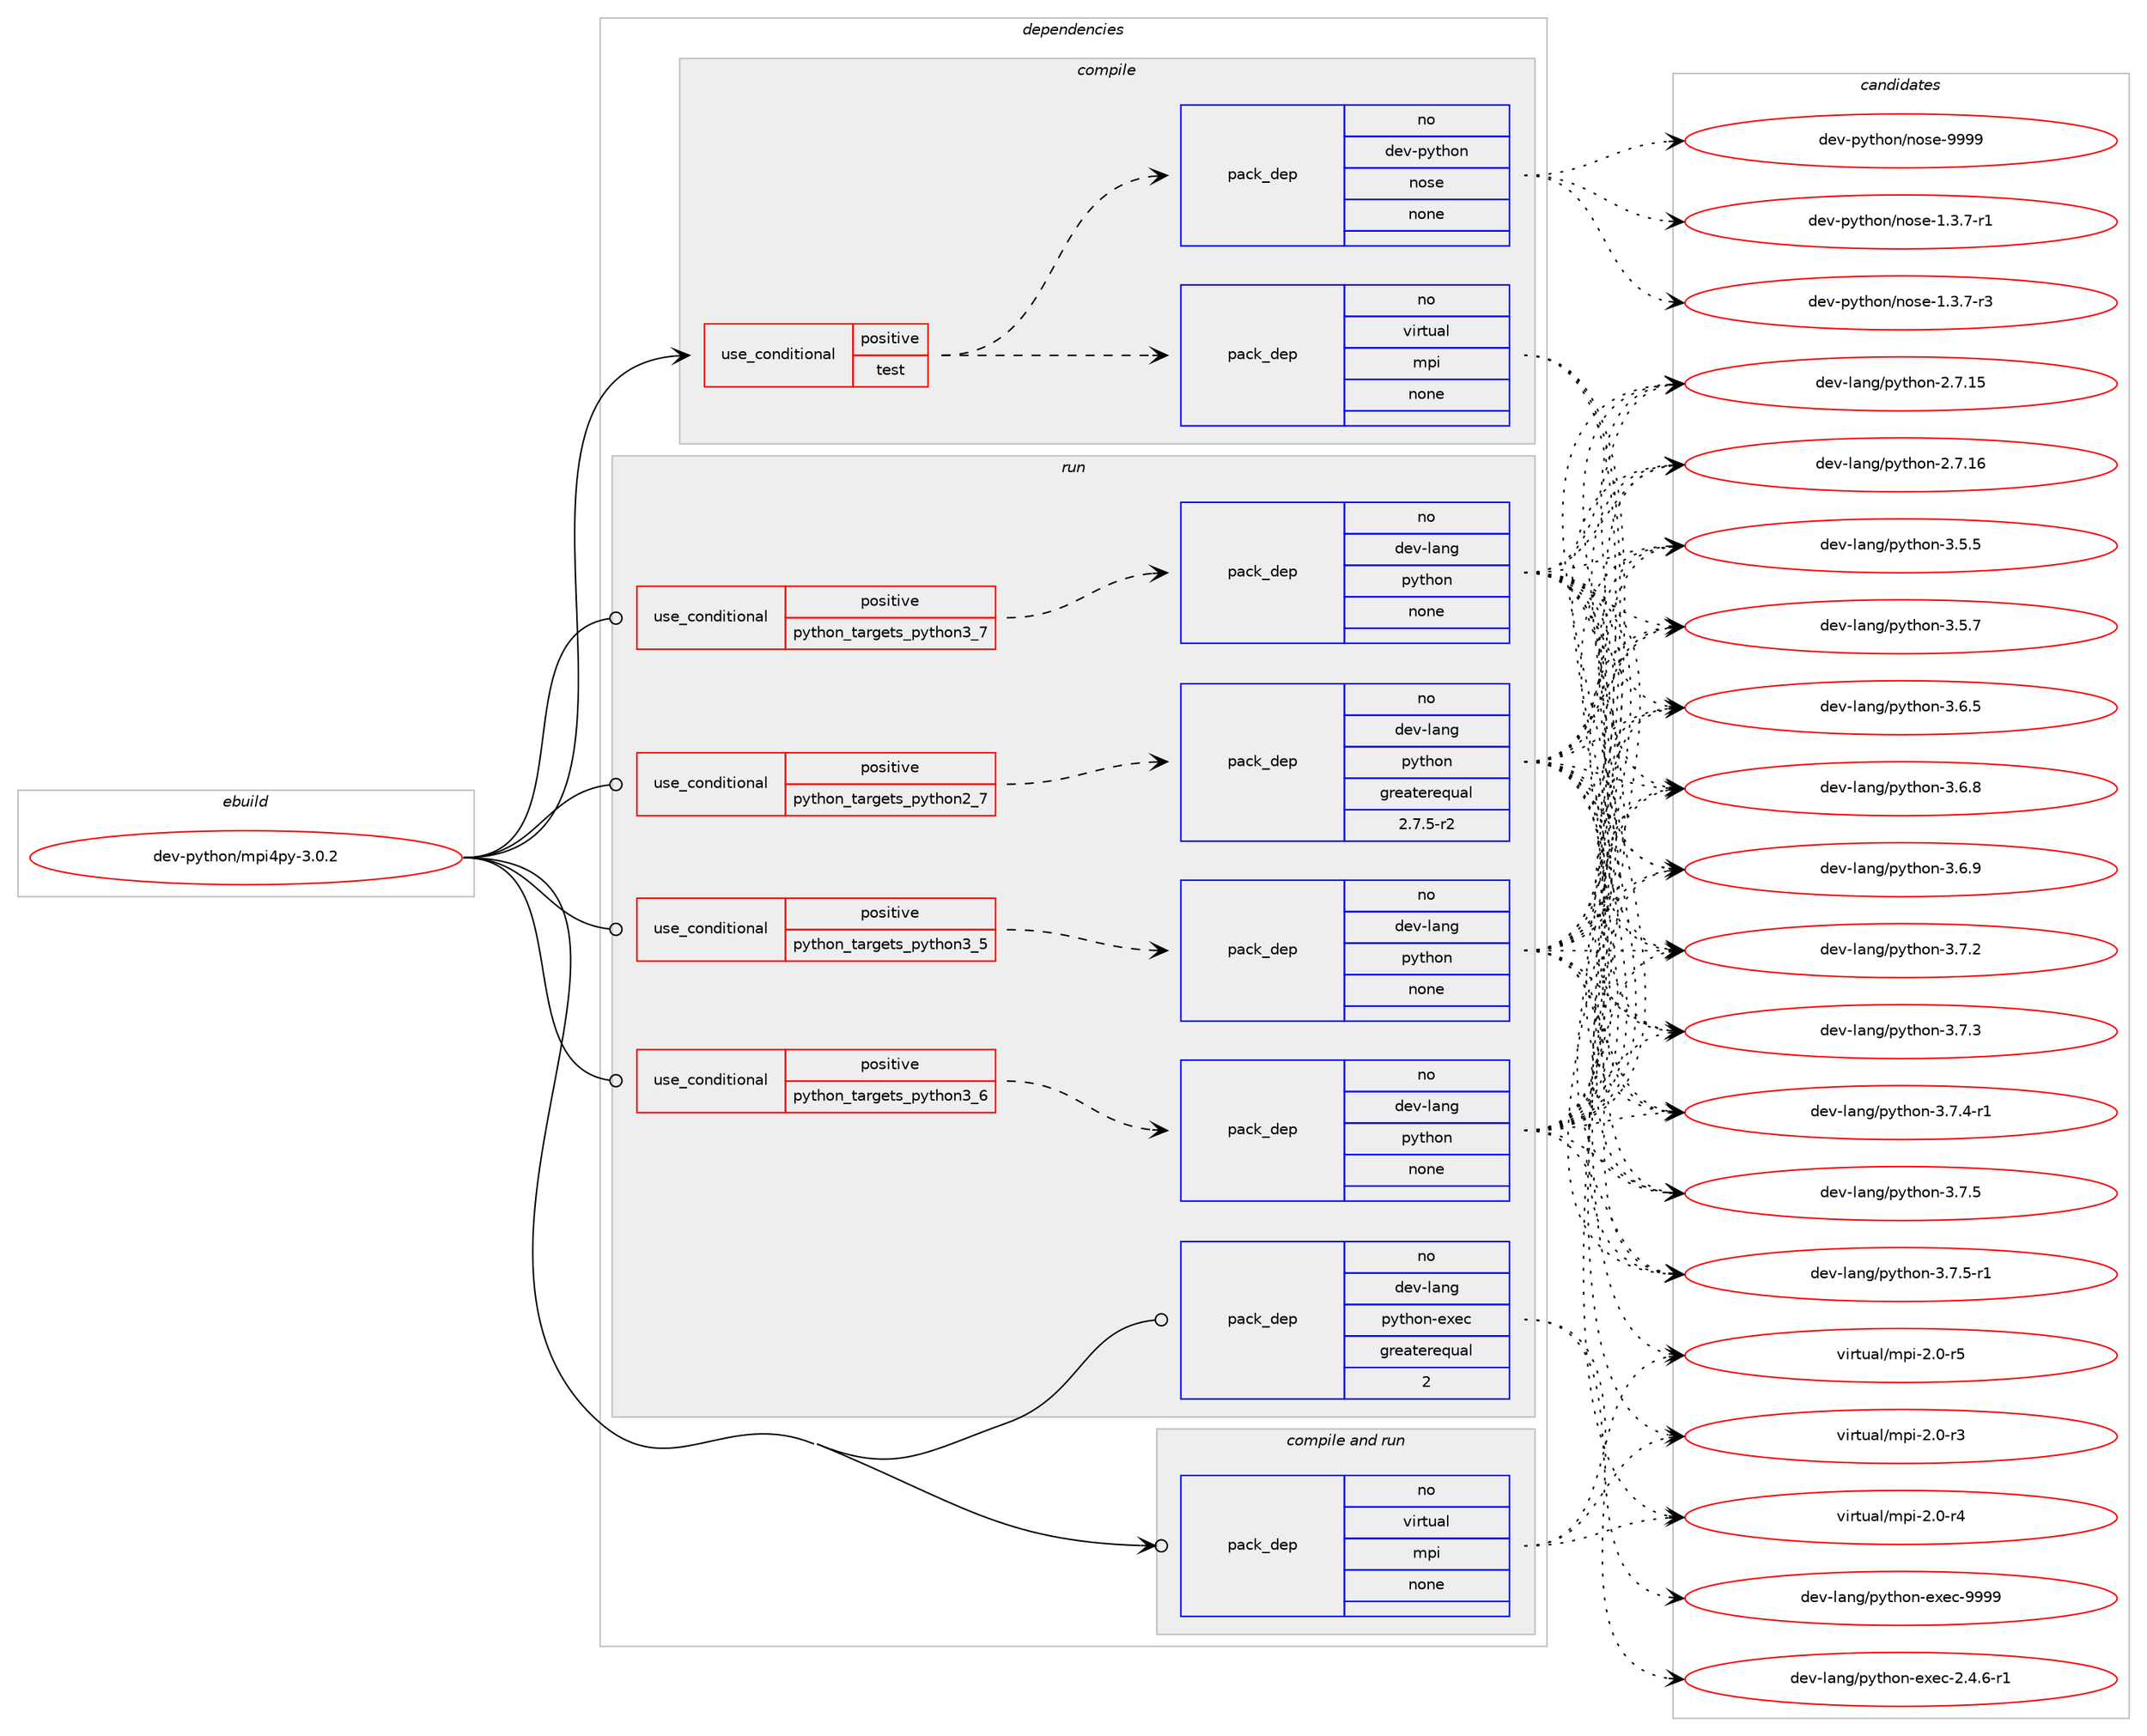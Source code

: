 digraph prolog {

# *************
# Graph options
# *************

newrank=true;
concentrate=true;
compound=true;
graph [rankdir=LR,fontname=Helvetica,fontsize=10,ranksep=1.5];#, ranksep=2.5, nodesep=0.2];
edge  [arrowhead=vee];
node  [fontname=Helvetica,fontsize=10];

# **********
# The ebuild
# **********

subgraph cluster_leftcol {
color=gray;
rank=same;
label=<<i>ebuild</i>>;
id [label="dev-python/mpi4py-3.0.2", color=red, width=4, href="../dev-python/mpi4py-3.0.2.svg"];
}

# ****************
# The dependencies
# ****************

subgraph cluster_midcol {
color=gray;
label=<<i>dependencies</i>>;
subgraph cluster_compile {
fillcolor="#eeeeee";
style=filled;
label=<<i>compile</i>>;
subgraph cond142686 {
dependency615177 [label=<<TABLE BORDER="0" CELLBORDER="1" CELLSPACING="0" CELLPADDING="4"><TR><TD ROWSPAN="3" CELLPADDING="10">use_conditional</TD></TR><TR><TD>positive</TD></TR><TR><TD>test</TD></TR></TABLE>>, shape=none, color=red];
subgraph pack460686 {
dependency615178 [label=<<TABLE BORDER="0" CELLBORDER="1" CELLSPACING="0" CELLPADDING="4" WIDTH="220"><TR><TD ROWSPAN="6" CELLPADDING="30">pack_dep</TD></TR><TR><TD WIDTH="110">no</TD></TR><TR><TD>dev-python</TD></TR><TR><TD>nose</TD></TR><TR><TD>none</TD></TR><TR><TD></TD></TR></TABLE>>, shape=none, color=blue];
}
dependency615177:e -> dependency615178:w [weight=20,style="dashed",arrowhead="vee"];
subgraph pack460687 {
dependency615179 [label=<<TABLE BORDER="0" CELLBORDER="1" CELLSPACING="0" CELLPADDING="4" WIDTH="220"><TR><TD ROWSPAN="6" CELLPADDING="30">pack_dep</TD></TR><TR><TD WIDTH="110">no</TD></TR><TR><TD>virtual</TD></TR><TR><TD>mpi</TD></TR><TR><TD>none</TD></TR><TR><TD></TD></TR></TABLE>>, shape=none, color=blue];
}
dependency615177:e -> dependency615179:w [weight=20,style="dashed",arrowhead="vee"];
}
id:e -> dependency615177:w [weight=20,style="solid",arrowhead="vee"];
}
subgraph cluster_compileandrun {
fillcolor="#eeeeee";
style=filled;
label=<<i>compile and run</i>>;
subgraph pack460688 {
dependency615180 [label=<<TABLE BORDER="0" CELLBORDER="1" CELLSPACING="0" CELLPADDING="4" WIDTH="220"><TR><TD ROWSPAN="6" CELLPADDING="30">pack_dep</TD></TR><TR><TD WIDTH="110">no</TD></TR><TR><TD>virtual</TD></TR><TR><TD>mpi</TD></TR><TR><TD>none</TD></TR><TR><TD></TD></TR></TABLE>>, shape=none, color=blue];
}
id:e -> dependency615180:w [weight=20,style="solid",arrowhead="odotvee"];
}
subgraph cluster_run {
fillcolor="#eeeeee";
style=filled;
label=<<i>run</i>>;
subgraph cond142687 {
dependency615181 [label=<<TABLE BORDER="0" CELLBORDER="1" CELLSPACING="0" CELLPADDING="4"><TR><TD ROWSPAN="3" CELLPADDING="10">use_conditional</TD></TR><TR><TD>positive</TD></TR><TR><TD>python_targets_python2_7</TD></TR></TABLE>>, shape=none, color=red];
subgraph pack460689 {
dependency615182 [label=<<TABLE BORDER="0" CELLBORDER="1" CELLSPACING="0" CELLPADDING="4" WIDTH="220"><TR><TD ROWSPAN="6" CELLPADDING="30">pack_dep</TD></TR><TR><TD WIDTH="110">no</TD></TR><TR><TD>dev-lang</TD></TR><TR><TD>python</TD></TR><TR><TD>greaterequal</TD></TR><TR><TD>2.7.5-r2</TD></TR></TABLE>>, shape=none, color=blue];
}
dependency615181:e -> dependency615182:w [weight=20,style="dashed",arrowhead="vee"];
}
id:e -> dependency615181:w [weight=20,style="solid",arrowhead="odot"];
subgraph cond142688 {
dependency615183 [label=<<TABLE BORDER="0" CELLBORDER="1" CELLSPACING="0" CELLPADDING="4"><TR><TD ROWSPAN="3" CELLPADDING="10">use_conditional</TD></TR><TR><TD>positive</TD></TR><TR><TD>python_targets_python3_5</TD></TR></TABLE>>, shape=none, color=red];
subgraph pack460690 {
dependency615184 [label=<<TABLE BORDER="0" CELLBORDER="1" CELLSPACING="0" CELLPADDING="4" WIDTH="220"><TR><TD ROWSPAN="6" CELLPADDING="30">pack_dep</TD></TR><TR><TD WIDTH="110">no</TD></TR><TR><TD>dev-lang</TD></TR><TR><TD>python</TD></TR><TR><TD>none</TD></TR><TR><TD></TD></TR></TABLE>>, shape=none, color=blue];
}
dependency615183:e -> dependency615184:w [weight=20,style="dashed",arrowhead="vee"];
}
id:e -> dependency615183:w [weight=20,style="solid",arrowhead="odot"];
subgraph cond142689 {
dependency615185 [label=<<TABLE BORDER="0" CELLBORDER="1" CELLSPACING="0" CELLPADDING="4"><TR><TD ROWSPAN="3" CELLPADDING="10">use_conditional</TD></TR><TR><TD>positive</TD></TR><TR><TD>python_targets_python3_6</TD></TR></TABLE>>, shape=none, color=red];
subgraph pack460691 {
dependency615186 [label=<<TABLE BORDER="0" CELLBORDER="1" CELLSPACING="0" CELLPADDING="4" WIDTH="220"><TR><TD ROWSPAN="6" CELLPADDING="30">pack_dep</TD></TR><TR><TD WIDTH="110">no</TD></TR><TR><TD>dev-lang</TD></TR><TR><TD>python</TD></TR><TR><TD>none</TD></TR><TR><TD></TD></TR></TABLE>>, shape=none, color=blue];
}
dependency615185:e -> dependency615186:w [weight=20,style="dashed",arrowhead="vee"];
}
id:e -> dependency615185:w [weight=20,style="solid",arrowhead="odot"];
subgraph cond142690 {
dependency615187 [label=<<TABLE BORDER="0" CELLBORDER="1" CELLSPACING="0" CELLPADDING="4"><TR><TD ROWSPAN="3" CELLPADDING="10">use_conditional</TD></TR><TR><TD>positive</TD></TR><TR><TD>python_targets_python3_7</TD></TR></TABLE>>, shape=none, color=red];
subgraph pack460692 {
dependency615188 [label=<<TABLE BORDER="0" CELLBORDER="1" CELLSPACING="0" CELLPADDING="4" WIDTH="220"><TR><TD ROWSPAN="6" CELLPADDING="30">pack_dep</TD></TR><TR><TD WIDTH="110">no</TD></TR><TR><TD>dev-lang</TD></TR><TR><TD>python</TD></TR><TR><TD>none</TD></TR><TR><TD></TD></TR></TABLE>>, shape=none, color=blue];
}
dependency615187:e -> dependency615188:w [weight=20,style="dashed",arrowhead="vee"];
}
id:e -> dependency615187:w [weight=20,style="solid",arrowhead="odot"];
subgraph pack460693 {
dependency615189 [label=<<TABLE BORDER="0" CELLBORDER="1" CELLSPACING="0" CELLPADDING="4" WIDTH="220"><TR><TD ROWSPAN="6" CELLPADDING="30">pack_dep</TD></TR><TR><TD WIDTH="110">no</TD></TR><TR><TD>dev-lang</TD></TR><TR><TD>python-exec</TD></TR><TR><TD>greaterequal</TD></TR><TR><TD>2</TD></TR></TABLE>>, shape=none, color=blue];
}
id:e -> dependency615189:w [weight=20,style="solid",arrowhead="odot"];
}
}

# **************
# The candidates
# **************

subgraph cluster_choices {
rank=same;
color=gray;
label=<<i>candidates</i>>;

subgraph choice460686 {
color=black;
nodesep=1;
choice10010111845112121116104111110471101111151014549465146554511449 [label="dev-python/nose-1.3.7-r1", color=red, width=4,href="../dev-python/nose-1.3.7-r1.svg"];
choice10010111845112121116104111110471101111151014549465146554511451 [label="dev-python/nose-1.3.7-r3", color=red, width=4,href="../dev-python/nose-1.3.7-r3.svg"];
choice10010111845112121116104111110471101111151014557575757 [label="dev-python/nose-9999", color=red, width=4,href="../dev-python/nose-9999.svg"];
dependency615178:e -> choice10010111845112121116104111110471101111151014549465146554511449:w [style=dotted,weight="100"];
dependency615178:e -> choice10010111845112121116104111110471101111151014549465146554511451:w [style=dotted,weight="100"];
dependency615178:e -> choice10010111845112121116104111110471101111151014557575757:w [style=dotted,weight="100"];
}
subgraph choice460687 {
color=black;
nodesep=1;
choice1181051141161179710847109112105455046484511451 [label="virtual/mpi-2.0-r3", color=red, width=4,href="../virtual/mpi-2.0-r3.svg"];
choice1181051141161179710847109112105455046484511452 [label="virtual/mpi-2.0-r4", color=red, width=4,href="../virtual/mpi-2.0-r4.svg"];
choice1181051141161179710847109112105455046484511453 [label="virtual/mpi-2.0-r5", color=red, width=4,href="../virtual/mpi-2.0-r5.svg"];
dependency615179:e -> choice1181051141161179710847109112105455046484511451:w [style=dotted,weight="100"];
dependency615179:e -> choice1181051141161179710847109112105455046484511452:w [style=dotted,weight="100"];
dependency615179:e -> choice1181051141161179710847109112105455046484511453:w [style=dotted,weight="100"];
}
subgraph choice460688 {
color=black;
nodesep=1;
choice1181051141161179710847109112105455046484511451 [label="virtual/mpi-2.0-r3", color=red, width=4,href="../virtual/mpi-2.0-r3.svg"];
choice1181051141161179710847109112105455046484511452 [label="virtual/mpi-2.0-r4", color=red, width=4,href="../virtual/mpi-2.0-r4.svg"];
choice1181051141161179710847109112105455046484511453 [label="virtual/mpi-2.0-r5", color=red, width=4,href="../virtual/mpi-2.0-r5.svg"];
dependency615180:e -> choice1181051141161179710847109112105455046484511451:w [style=dotted,weight="100"];
dependency615180:e -> choice1181051141161179710847109112105455046484511452:w [style=dotted,weight="100"];
dependency615180:e -> choice1181051141161179710847109112105455046484511453:w [style=dotted,weight="100"];
}
subgraph choice460689 {
color=black;
nodesep=1;
choice10010111845108971101034711212111610411111045504655464953 [label="dev-lang/python-2.7.15", color=red, width=4,href="../dev-lang/python-2.7.15.svg"];
choice10010111845108971101034711212111610411111045504655464954 [label="dev-lang/python-2.7.16", color=red, width=4,href="../dev-lang/python-2.7.16.svg"];
choice100101118451089711010347112121116104111110455146534653 [label="dev-lang/python-3.5.5", color=red, width=4,href="../dev-lang/python-3.5.5.svg"];
choice100101118451089711010347112121116104111110455146534655 [label="dev-lang/python-3.5.7", color=red, width=4,href="../dev-lang/python-3.5.7.svg"];
choice100101118451089711010347112121116104111110455146544653 [label="dev-lang/python-3.6.5", color=red, width=4,href="../dev-lang/python-3.6.5.svg"];
choice100101118451089711010347112121116104111110455146544656 [label="dev-lang/python-3.6.8", color=red, width=4,href="../dev-lang/python-3.6.8.svg"];
choice100101118451089711010347112121116104111110455146544657 [label="dev-lang/python-3.6.9", color=red, width=4,href="../dev-lang/python-3.6.9.svg"];
choice100101118451089711010347112121116104111110455146554650 [label="dev-lang/python-3.7.2", color=red, width=4,href="../dev-lang/python-3.7.2.svg"];
choice100101118451089711010347112121116104111110455146554651 [label="dev-lang/python-3.7.3", color=red, width=4,href="../dev-lang/python-3.7.3.svg"];
choice1001011184510897110103471121211161041111104551465546524511449 [label="dev-lang/python-3.7.4-r1", color=red, width=4,href="../dev-lang/python-3.7.4-r1.svg"];
choice100101118451089711010347112121116104111110455146554653 [label="dev-lang/python-3.7.5", color=red, width=4,href="../dev-lang/python-3.7.5.svg"];
choice1001011184510897110103471121211161041111104551465546534511449 [label="dev-lang/python-3.7.5-r1", color=red, width=4,href="../dev-lang/python-3.7.5-r1.svg"];
dependency615182:e -> choice10010111845108971101034711212111610411111045504655464953:w [style=dotted,weight="100"];
dependency615182:e -> choice10010111845108971101034711212111610411111045504655464954:w [style=dotted,weight="100"];
dependency615182:e -> choice100101118451089711010347112121116104111110455146534653:w [style=dotted,weight="100"];
dependency615182:e -> choice100101118451089711010347112121116104111110455146534655:w [style=dotted,weight="100"];
dependency615182:e -> choice100101118451089711010347112121116104111110455146544653:w [style=dotted,weight="100"];
dependency615182:e -> choice100101118451089711010347112121116104111110455146544656:w [style=dotted,weight="100"];
dependency615182:e -> choice100101118451089711010347112121116104111110455146544657:w [style=dotted,weight="100"];
dependency615182:e -> choice100101118451089711010347112121116104111110455146554650:w [style=dotted,weight="100"];
dependency615182:e -> choice100101118451089711010347112121116104111110455146554651:w [style=dotted,weight="100"];
dependency615182:e -> choice1001011184510897110103471121211161041111104551465546524511449:w [style=dotted,weight="100"];
dependency615182:e -> choice100101118451089711010347112121116104111110455146554653:w [style=dotted,weight="100"];
dependency615182:e -> choice1001011184510897110103471121211161041111104551465546534511449:w [style=dotted,weight="100"];
}
subgraph choice460690 {
color=black;
nodesep=1;
choice10010111845108971101034711212111610411111045504655464953 [label="dev-lang/python-2.7.15", color=red, width=4,href="../dev-lang/python-2.7.15.svg"];
choice10010111845108971101034711212111610411111045504655464954 [label="dev-lang/python-2.7.16", color=red, width=4,href="../dev-lang/python-2.7.16.svg"];
choice100101118451089711010347112121116104111110455146534653 [label="dev-lang/python-3.5.5", color=red, width=4,href="../dev-lang/python-3.5.5.svg"];
choice100101118451089711010347112121116104111110455146534655 [label="dev-lang/python-3.5.7", color=red, width=4,href="../dev-lang/python-3.5.7.svg"];
choice100101118451089711010347112121116104111110455146544653 [label="dev-lang/python-3.6.5", color=red, width=4,href="../dev-lang/python-3.6.5.svg"];
choice100101118451089711010347112121116104111110455146544656 [label="dev-lang/python-3.6.8", color=red, width=4,href="../dev-lang/python-3.6.8.svg"];
choice100101118451089711010347112121116104111110455146544657 [label="dev-lang/python-3.6.9", color=red, width=4,href="../dev-lang/python-3.6.9.svg"];
choice100101118451089711010347112121116104111110455146554650 [label="dev-lang/python-3.7.2", color=red, width=4,href="../dev-lang/python-3.7.2.svg"];
choice100101118451089711010347112121116104111110455146554651 [label="dev-lang/python-3.7.3", color=red, width=4,href="../dev-lang/python-3.7.3.svg"];
choice1001011184510897110103471121211161041111104551465546524511449 [label="dev-lang/python-3.7.4-r1", color=red, width=4,href="../dev-lang/python-3.7.4-r1.svg"];
choice100101118451089711010347112121116104111110455146554653 [label="dev-lang/python-3.7.5", color=red, width=4,href="../dev-lang/python-3.7.5.svg"];
choice1001011184510897110103471121211161041111104551465546534511449 [label="dev-lang/python-3.7.5-r1", color=red, width=4,href="../dev-lang/python-3.7.5-r1.svg"];
dependency615184:e -> choice10010111845108971101034711212111610411111045504655464953:w [style=dotted,weight="100"];
dependency615184:e -> choice10010111845108971101034711212111610411111045504655464954:w [style=dotted,weight="100"];
dependency615184:e -> choice100101118451089711010347112121116104111110455146534653:w [style=dotted,weight="100"];
dependency615184:e -> choice100101118451089711010347112121116104111110455146534655:w [style=dotted,weight="100"];
dependency615184:e -> choice100101118451089711010347112121116104111110455146544653:w [style=dotted,weight="100"];
dependency615184:e -> choice100101118451089711010347112121116104111110455146544656:w [style=dotted,weight="100"];
dependency615184:e -> choice100101118451089711010347112121116104111110455146544657:w [style=dotted,weight="100"];
dependency615184:e -> choice100101118451089711010347112121116104111110455146554650:w [style=dotted,weight="100"];
dependency615184:e -> choice100101118451089711010347112121116104111110455146554651:w [style=dotted,weight="100"];
dependency615184:e -> choice1001011184510897110103471121211161041111104551465546524511449:w [style=dotted,weight="100"];
dependency615184:e -> choice100101118451089711010347112121116104111110455146554653:w [style=dotted,weight="100"];
dependency615184:e -> choice1001011184510897110103471121211161041111104551465546534511449:w [style=dotted,weight="100"];
}
subgraph choice460691 {
color=black;
nodesep=1;
choice10010111845108971101034711212111610411111045504655464953 [label="dev-lang/python-2.7.15", color=red, width=4,href="../dev-lang/python-2.7.15.svg"];
choice10010111845108971101034711212111610411111045504655464954 [label="dev-lang/python-2.7.16", color=red, width=4,href="../dev-lang/python-2.7.16.svg"];
choice100101118451089711010347112121116104111110455146534653 [label="dev-lang/python-3.5.5", color=red, width=4,href="../dev-lang/python-3.5.5.svg"];
choice100101118451089711010347112121116104111110455146534655 [label="dev-lang/python-3.5.7", color=red, width=4,href="../dev-lang/python-3.5.7.svg"];
choice100101118451089711010347112121116104111110455146544653 [label="dev-lang/python-3.6.5", color=red, width=4,href="../dev-lang/python-3.6.5.svg"];
choice100101118451089711010347112121116104111110455146544656 [label="dev-lang/python-3.6.8", color=red, width=4,href="../dev-lang/python-3.6.8.svg"];
choice100101118451089711010347112121116104111110455146544657 [label="dev-lang/python-3.6.9", color=red, width=4,href="../dev-lang/python-3.6.9.svg"];
choice100101118451089711010347112121116104111110455146554650 [label="dev-lang/python-3.7.2", color=red, width=4,href="../dev-lang/python-3.7.2.svg"];
choice100101118451089711010347112121116104111110455146554651 [label="dev-lang/python-3.7.3", color=red, width=4,href="../dev-lang/python-3.7.3.svg"];
choice1001011184510897110103471121211161041111104551465546524511449 [label="dev-lang/python-3.7.4-r1", color=red, width=4,href="../dev-lang/python-3.7.4-r1.svg"];
choice100101118451089711010347112121116104111110455146554653 [label="dev-lang/python-3.7.5", color=red, width=4,href="../dev-lang/python-3.7.5.svg"];
choice1001011184510897110103471121211161041111104551465546534511449 [label="dev-lang/python-3.7.5-r1", color=red, width=4,href="../dev-lang/python-3.7.5-r1.svg"];
dependency615186:e -> choice10010111845108971101034711212111610411111045504655464953:w [style=dotted,weight="100"];
dependency615186:e -> choice10010111845108971101034711212111610411111045504655464954:w [style=dotted,weight="100"];
dependency615186:e -> choice100101118451089711010347112121116104111110455146534653:w [style=dotted,weight="100"];
dependency615186:e -> choice100101118451089711010347112121116104111110455146534655:w [style=dotted,weight="100"];
dependency615186:e -> choice100101118451089711010347112121116104111110455146544653:w [style=dotted,weight="100"];
dependency615186:e -> choice100101118451089711010347112121116104111110455146544656:w [style=dotted,weight="100"];
dependency615186:e -> choice100101118451089711010347112121116104111110455146544657:w [style=dotted,weight="100"];
dependency615186:e -> choice100101118451089711010347112121116104111110455146554650:w [style=dotted,weight="100"];
dependency615186:e -> choice100101118451089711010347112121116104111110455146554651:w [style=dotted,weight="100"];
dependency615186:e -> choice1001011184510897110103471121211161041111104551465546524511449:w [style=dotted,weight="100"];
dependency615186:e -> choice100101118451089711010347112121116104111110455146554653:w [style=dotted,weight="100"];
dependency615186:e -> choice1001011184510897110103471121211161041111104551465546534511449:w [style=dotted,weight="100"];
}
subgraph choice460692 {
color=black;
nodesep=1;
choice10010111845108971101034711212111610411111045504655464953 [label="dev-lang/python-2.7.15", color=red, width=4,href="../dev-lang/python-2.7.15.svg"];
choice10010111845108971101034711212111610411111045504655464954 [label="dev-lang/python-2.7.16", color=red, width=4,href="../dev-lang/python-2.7.16.svg"];
choice100101118451089711010347112121116104111110455146534653 [label="dev-lang/python-3.5.5", color=red, width=4,href="../dev-lang/python-3.5.5.svg"];
choice100101118451089711010347112121116104111110455146534655 [label="dev-lang/python-3.5.7", color=red, width=4,href="../dev-lang/python-3.5.7.svg"];
choice100101118451089711010347112121116104111110455146544653 [label="dev-lang/python-3.6.5", color=red, width=4,href="../dev-lang/python-3.6.5.svg"];
choice100101118451089711010347112121116104111110455146544656 [label="dev-lang/python-3.6.8", color=red, width=4,href="../dev-lang/python-3.6.8.svg"];
choice100101118451089711010347112121116104111110455146544657 [label="dev-lang/python-3.6.9", color=red, width=4,href="../dev-lang/python-3.6.9.svg"];
choice100101118451089711010347112121116104111110455146554650 [label="dev-lang/python-3.7.2", color=red, width=4,href="../dev-lang/python-3.7.2.svg"];
choice100101118451089711010347112121116104111110455146554651 [label="dev-lang/python-3.7.3", color=red, width=4,href="../dev-lang/python-3.7.3.svg"];
choice1001011184510897110103471121211161041111104551465546524511449 [label="dev-lang/python-3.7.4-r1", color=red, width=4,href="../dev-lang/python-3.7.4-r1.svg"];
choice100101118451089711010347112121116104111110455146554653 [label="dev-lang/python-3.7.5", color=red, width=4,href="../dev-lang/python-3.7.5.svg"];
choice1001011184510897110103471121211161041111104551465546534511449 [label="dev-lang/python-3.7.5-r1", color=red, width=4,href="../dev-lang/python-3.7.5-r1.svg"];
dependency615188:e -> choice10010111845108971101034711212111610411111045504655464953:w [style=dotted,weight="100"];
dependency615188:e -> choice10010111845108971101034711212111610411111045504655464954:w [style=dotted,weight="100"];
dependency615188:e -> choice100101118451089711010347112121116104111110455146534653:w [style=dotted,weight="100"];
dependency615188:e -> choice100101118451089711010347112121116104111110455146534655:w [style=dotted,weight="100"];
dependency615188:e -> choice100101118451089711010347112121116104111110455146544653:w [style=dotted,weight="100"];
dependency615188:e -> choice100101118451089711010347112121116104111110455146544656:w [style=dotted,weight="100"];
dependency615188:e -> choice100101118451089711010347112121116104111110455146544657:w [style=dotted,weight="100"];
dependency615188:e -> choice100101118451089711010347112121116104111110455146554650:w [style=dotted,weight="100"];
dependency615188:e -> choice100101118451089711010347112121116104111110455146554651:w [style=dotted,weight="100"];
dependency615188:e -> choice1001011184510897110103471121211161041111104551465546524511449:w [style=dotted,weight="100"];
dependency615188:e -> choice100101118451089711010347112121116104111110455146554653:w [style=dotted,weight="100"];
dependency615188:e -> choice1001011184510897110103471121211161041111104551465546534511449:w [style=dotted,weight="100"];
}
subgraph choice460693 {
color=black;
nodesep=1;
choice10010111845108971101034711212111610411111045101120101994550465246544511449 [label="dev-lang/python-exec-2.4.6-r1", color=red, width=4,href="../dev-lang/python-exec-2.4.6-r1.svg"];
choice10010111845108971101034711212111610411111045101120101994557575757 [label="dev-lang/python-exec-9999", color=red, width=4,href="../dev-lang/python-exec-9999.svg"];
dependency615189:e -> choice10010111845108971101034711212111610411111045101120101994550465246544511449:w [style=dotted,weight="100"];
dependency615189:e -> choice10010111845108971101034711212111610411111045101120101994557575757:w [style=dotted,weight="100"];
}
}

}
